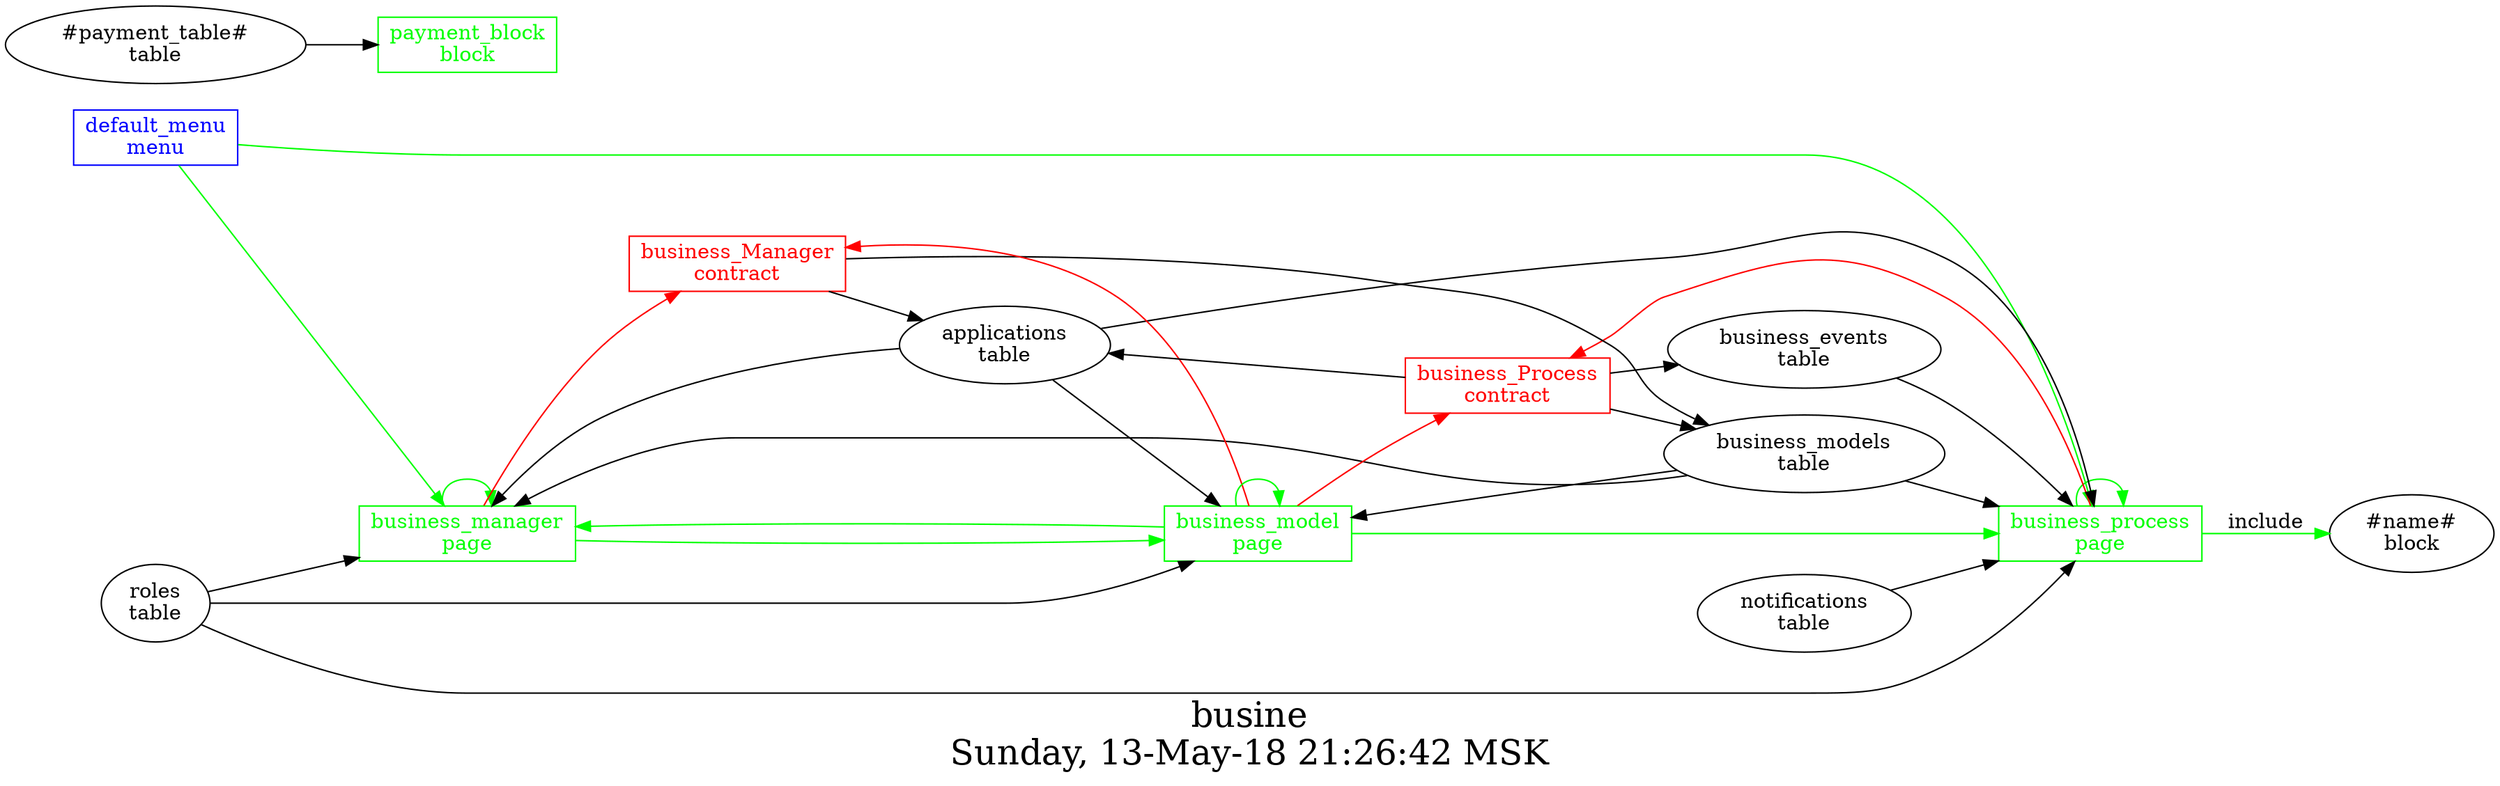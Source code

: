 digraph G {
graph [
  fontsize="24";
  label="busine\nSunday, 13-May-18 21:26:42 MSK";
  nojustify=true;
  ordering=out;
  rankdir=LR;
  size="30";
];
"default_menu\nmenu" -> "business_manager\npage"  [ color=green ]
"default_menu\nmenu" -> "business_process\npage"  [ color=green ]
"default_menu\nmenu" [color=blue, fontcolor=blue, group=menus, shape=record];
"business_manager\npage" -> "business_Manager\ncontract"  [ color=red ]
"applications\ntable" -> "business_manager\npage"  [ color="" ]
"roles\ntable" -> "business_manager\npage"  [ color="" ]
"business_models\ntable" -> "business_manager\npage"  [ color="" ]
"business_manager\npage" -> "business_model\npage"  [ color=green ]
"business_manager\npage" -> "business_manager\npage"  [ color=green ]
"business_manager\npage" [color=green, fontcolor=green, group=pages, shape=record];
"business_model\npage" -> "business_Process\ncontract"  [ color=red ]
"business_model\npage" -> "business_Manager\ncontract"  [ color=red ]
"applications\ntable" -> "business_model\npage"  [ color="" ]
"business_models\ntable" -> "business_model\npage"  [ color="" ]
"roles\ntable" -> "business_model\npage"  [ color="" ]
"business_model\npage" -> "business_manager\npage"  [ color=green ]
"business_model\npage" -> "business_process\npage"  [ color=green ]
"business_model\npage" -> "business_model\npage"  [ color=green ]
"business_model\npage" [color=green, fontcolor=green, group=pages, shape=record];
"business_process\npage" -> "business_Process\ncontract"  [ color=red ]
"applications\ntable" -> "business_process\npage"  [ color="" ]
"notifications\ntable" -> "business_process\npage"  [ color="" ]
"business_models\ntable" -> "business_process\npage"  [ color="" ]
"roles\ntable" -> "business_process\npage"  [ color="" ]
"business_events\ntable" -> "business_process\npage"  [ color="" ]
"business_process\npage" -> "business_process\npage"  [ color=green ]
"business_process\npage" -> "#name#\nblock"  [ color=green, label=include ]
"business_process\npage" [color=green, fontcolor=green, group=pages, shape=record];
"#payment_table#\ntable" -> "payment_block\nblock"  [ color="" ]
"payment_block\nblock" [color=green, fontcolor=green, group=blocks, shape=record];
"business_Manager\ncontract" -> "applications\ntable"  [ color="" ]
"business_Manager\ncontract" -> "business_models\ntable"  [ color="" ]
"business_Manager\ncontract" [color=red, fontcolor=red, group=contracts, shape=record];
"business_Process\ncontract" -> "applications\ntable"  [ color="" ]
"business_Process\ncontract" -> "business_events\ntable"  [ color="" ]
"business_Process\ncontract" -> "business_models\ntable"  [ color="" ]
"business_Process\ncontract" [color=red, fontcolor=red, group=contracts, shape=record];
"business_events\ntable" [color="", fontcolor="", group=tables, shape=""];
"business_models\ntable" [color="", fontcolor="", group=tables, shape=""];
}
